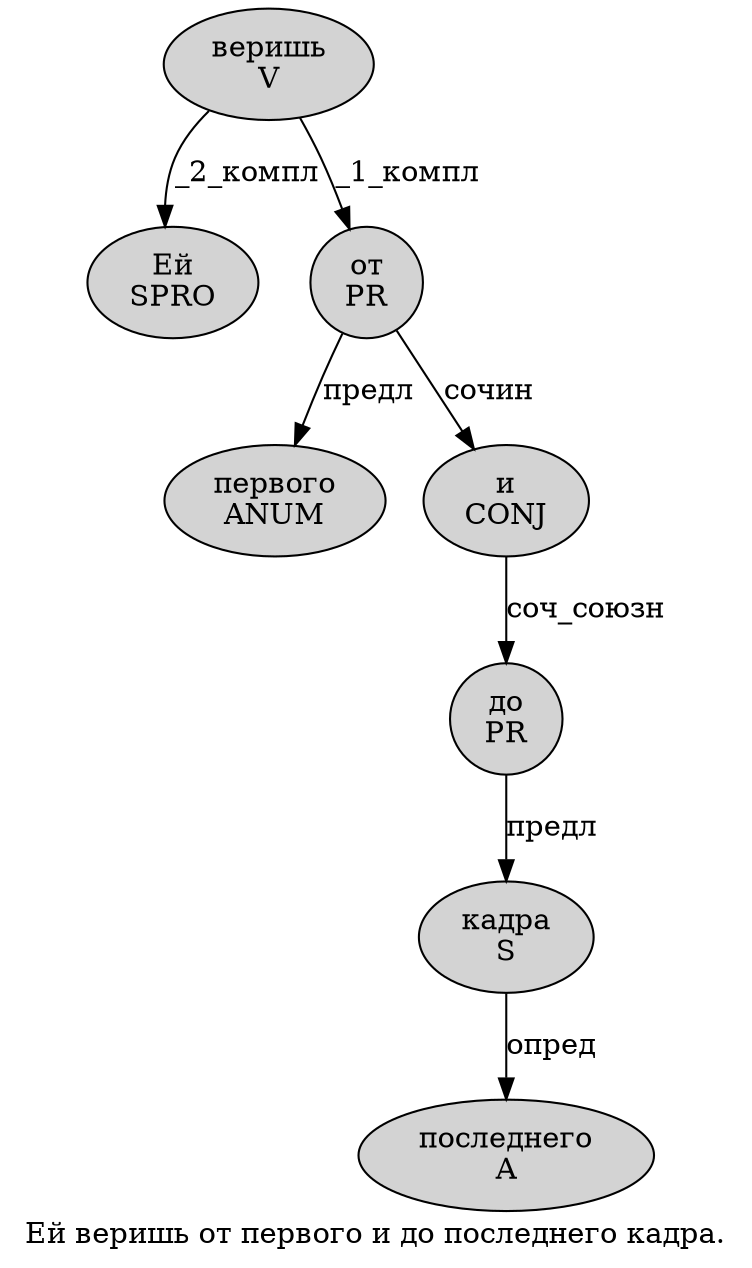 digraph SENTENCE_263 {
	graph [label="Ей веришь от первого и до последнего кадра."]
	node [style=filled]
		0 [label="Ей
SPRO" color="" fillcolor=lightgray penwidth=1 shape=ellipse]
		1 [label="веришь
V" color="" fillcolor=lightgray penwidth=1 shape=ellipse]
		2 [label="от
PR" color="" fillcolor=lightgray penwidth=1 shape=ellipse]
		3 [label="первого
ANUM" color="" fillcolor=lightgray penwidth=1 shape=ellipse]
		4 [label="и
CONJ" color="" fillcolor=lightgray penwidth=1 shape=ellipse]
		5 [label="до
PR" color="" fillcolor=lightgray penwidth=1 shape=ellipse]
		6 [label="последнего
A" color="" fillcolor=lightgray penwidth=1 shape=ellipse]
		7 [label="кадра
S" color="" fillcolor=lightgray penwidth=1 shape=ellipse]
			2 -> 3 [label="предл"]
			2 -> 4 [label="сочин"]
			5 -> 7 [label="предл"]
			4 -> 5 [label="соч_союзн"]
			7 -> 6 [label="опред"]
			1 -> 0 [label="_2_компл"]
			1 -> 2 [label="_1_компл"]
}